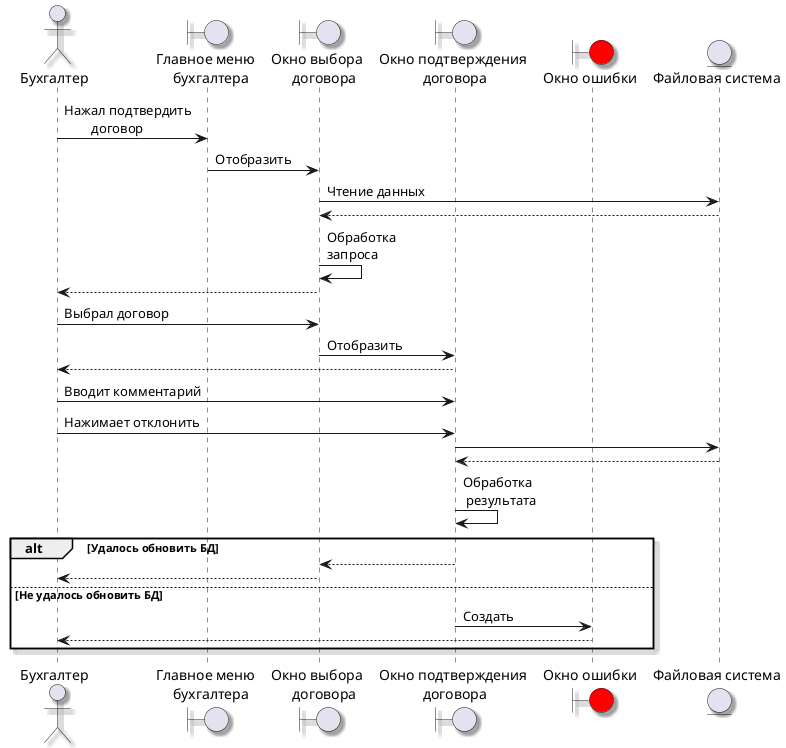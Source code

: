 @startuml
skinparam Shadowing true
actor "Бухгалтер" as accountant
boundary "Главное меню\n   бухгалтера" as mainMenuAc
boundary "Окно выбора\n    договора" as contractWindow
boundary "Окно подтверждения\n договора" as accessContractWindow
boundary "Окно ошибки" as errorWindow #Red

entity "Файловая система" as fs

accountant -> mainMenuAc :Нажал подтвердить\n\tдоговор
mainMenuAc -> contractWindow :Отобразить
contractWindow -> fs:Чтение данных
fs --> contractWindow
contractWindow -> contractWindow:Обработка\nзапроса
contractWindow --> accountant
accountant -> contractWindow:Выбрал договор
contractWindow -> accessContractWindow :Отобразить
accessContractWindow --> accountant
accountant -> accessContractWindow :Вводит комментарий
accountant -> accessContractWindow :Нажимает отклонить 
accessContractWindow -> fs
fs --> accessContractWindow
accessContractWindow -> accessContractWindow :Обработка\n результата

alt Удалось обновить БД
    accessContractWindow --> contractWindow
    contractWindow --> accountant
else Не удалось обновить БД
    accessContractWindow -> errorWindow:Создать
    errorWindow --> accountant
end
@enduml
